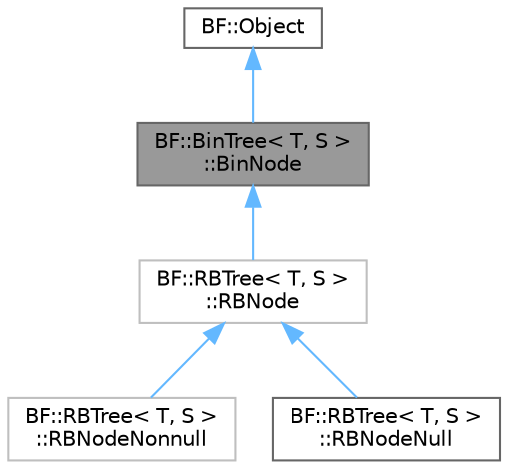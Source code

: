 digraph "BF::BinTree&lt; T, S &gt;::BinNode"
{
 // LATEX_PDF_SIZE
  bgcolor="transparent";
  edge [fontname=Helvetica,fontsize=10,labelfontname=Helvetica,labelfontsize=10];
  node [fontname=Helvetica,fontsize=10,shape=box,height=0.2,width=0.4];
  Node1 [id="Node000001",label="BF::BinTree\< T, S \>\l::BinNode",height=0.2,width=0.4,color="gray40", fillcolor="grey60", style="filled", fontcolor="black",tooltip=" "];
  Node2 -> Node1 [id="edge1_Node000001_Node000002",dir="back",color="steelblue1",style="solid",tooltip=" "];
  Node2 [id="Node000002",label="BF::Object",height=0.2,width=0.4,color="gray40", fillcolor="white", style="filled",URL="$d1/d3a/classBF_1_1Object.html",tooltip=" "];
  Node1 -> Node3 [id="edge2_Node000001_Node000003",dir="back",color="steelblue1",style="solid",tooltip=" "];
  Node3 [id="Node000003",label="BF::RBTree\< T, S \>\l::RBNode",height=0.2,width=0.4,color="grey75", fillcolor="white", style="filled",URL="$d0/d46/classBF_1_1RBTree_1_1RBNode.html",tooltip=" "];
  Node3 -> Node4 [id="edge3_Node000003_Node000004",dir="back",color="steelblue1",style="solid",tooltip=" "];
  Node4 [id="Node000004",label="BF::RBTree\< T, S \>\l::RBNodeNonnull",height=0.2,width=0.4,color="grey75", fillcolor="white", style="filled",URL="$dd/d3b/classBF_1_1RBTree_1_1RBNodeNonnull.html",tooltip=" "];
  Node3 -> Node5 [id="edge4_Node000003_Node000005",dir="back",color="steelblue1",style="solid",tooltip=" "];
  Node5 [id="Node000005",label="BF::RBTree\< T, S \>\l::RBNodeNull",height=0.2,width=0.4,color="gray40", fillcolor="white", style="filled",URL="$dc/daa/classBF_1_1RBTree_1_1RBNodeNull.html",tooltip=" "];
}
